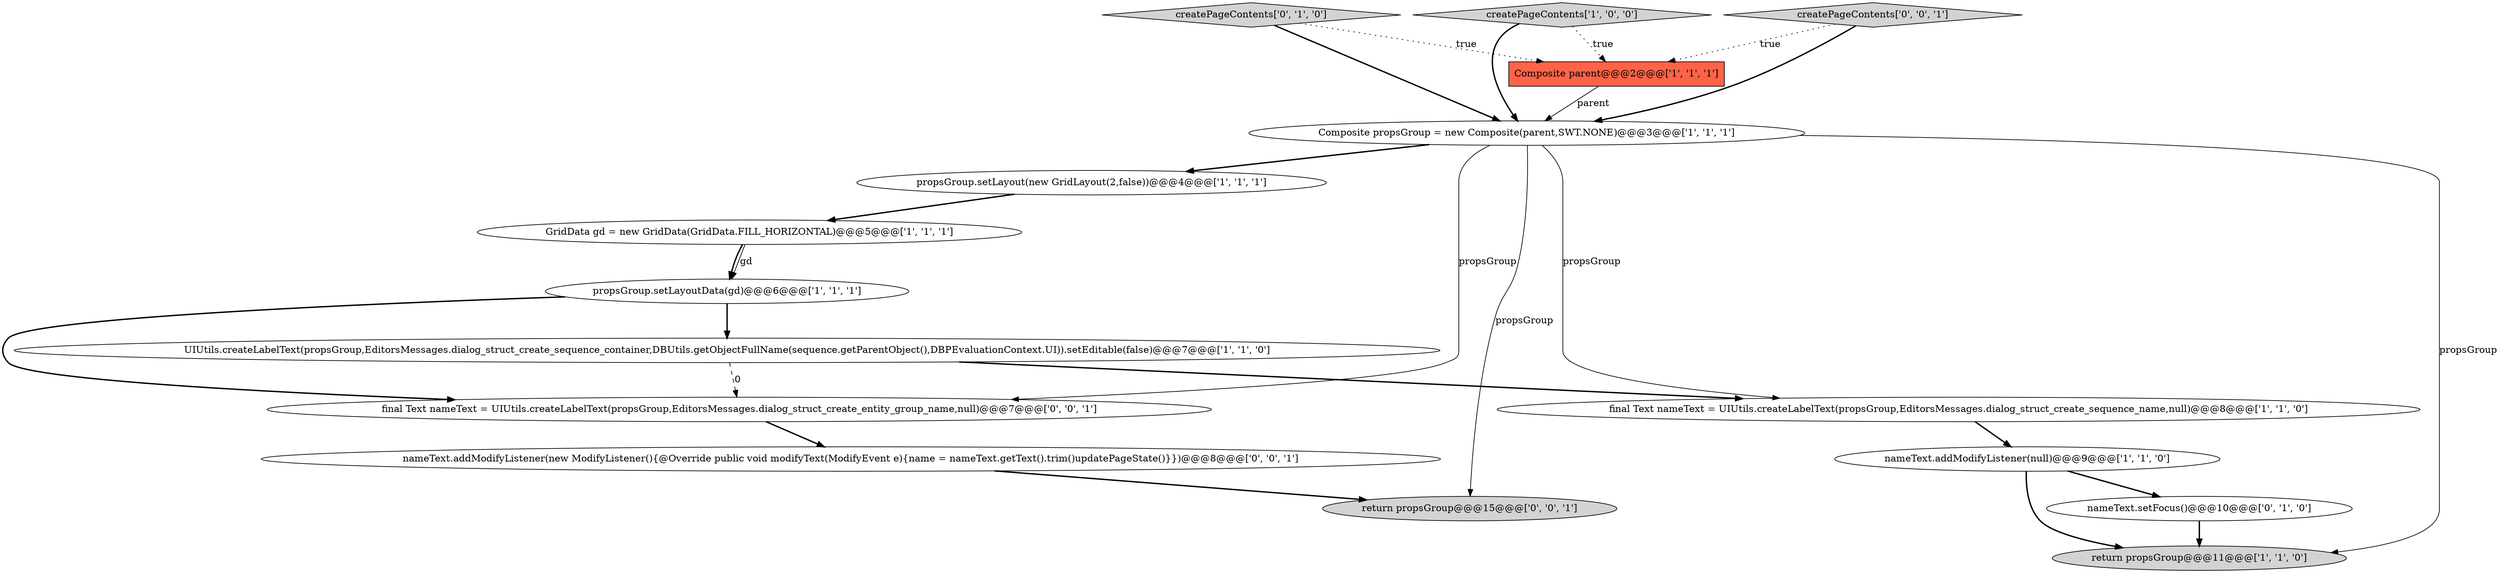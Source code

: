 digraph {
10 [style = filled, label = "createPageContents['0', '1', '0']", fillcolor = lightgray, shape = diamond image = "AAA0AAABBB2BBB"];
1 [style = filled, label = "nameText.addModifyListener(null)@@@9@@@['1', '1', '0']", fillcolor = white, shape = ellipse image = "AAA0AAABBB1BBB"];
4 [style = filled, label = "propsGroup.setLayoutData(gd)@@@6@@@['1', '1', '1']", fillcolor = white, shape = ellipse image = "AAA0AAABBB1BBB"];
12 [style = filled, label = "return propsGroup@@@15@@@['0', '0', '1']", fillcolor = lightgray, shape = ellipse image = "AAA0AAABBB3BBB"];
15 [style = filled, label = "nameText.addModifyListener(new ModifyListener(){@Override public void modifyText(ModifyEvent e){name = nameText.getText().trim()updatePageState()}})@@@8@@@['0', '0', '1']", fillcolor = white, shape = ellipse image = "AAA0AAABBB3BBB"];
3 [style = filled, label = "createPageContents['1', '0', '0']", fillcolor = lightgray, shape = diamond image = "AAA0AAABBB1BBB"];
7 [style = filled, label = "Composite parent@@@2@@@['1', '1', '1']", fillcolor = tomato, shape = box image = "AAA0AAABBB1BBB"];
8 [style = filled, label = "final Text nameText = UIUtils.createLabelText(propsGroup,EditorsMessages.dialog_struct_create_sequence_name,null)@@@8@@@['1', '1', '0']", fillcolor = white, shape = ellipse image = "AAA0AAABBB1BBB"];
14 [style = filled, label = "final Text nameText = UIUtils.createLabelText(propsGroup,EditorsMessages.dialog_struct_create_entity_group_name,null)@@@7@@@['0', '0', '1']", fillcolor = white, shape = ellipse image = "AAA0AAABBB3BBB"];
6 [style = filled, label = "propsGroup.setLayout(new GridLayout(2,false))@@@4@@@['1', '1', '1']", fillcolor = white, shape = ellipse image = "AAA0AAABBB1BBB"];
13 [style = filled, label = "createPageContents['0', '0', '1']", fillcolor = lightgray, shape = diamond image = "AAA0AAABBB3BBB"];
11 [style = filled, label = "nameText.setFocus()@@@10@@@['0', '1', '0']", fillcolor = white, shape = ellipse image = "AAA1AAABBB2BBB"];
5 [style = filled, label = "return propsGroup@@@11@@@['1', '1', '0']", fillcolor = lightgray, shape = ellipse image = "AAA0AAABBB1BBB"];
2 [style = filled, label = "UIUtils.createLabelText(propsGroup,EditorsMessages.dialog_struct_create_sequence_container,DBUtils.getObjectFullName(sequence.getParentObject(),DBPEvaluationContext.UI)).setEditable(false)@@@7@@@['1', '1', '0']", fillcolor = white, shape = ellipse image = "AAA0AAABBB1BBB"];
0 [style = filled, label = "Composite propsGroup = new Composite(parent,SWT.NONE)@@@3@@@['1', '1', '1']", fillcolor = white, shape = ellipse image = "AAA0AAABBB1BBB"];
9 [style = filled, label = "GridData gd = new GridData(GridData.FILL_HORIZONTAL)@@@5@@@['1', '1', '1']", fillcolor = white, shape = ellipse image = "AAA0AAABBB1BBB"];
0->6 [style = bold, label=""];
9->4 [style = bold, label=""];
13->0 [style = bold, label=""];
15->12 [style = bold, label=""];
10->7 [style = dotted, label="true"];
9->4 [style = solid, label="gd"];
2->8 [style = bold, label=""];
4->2 [style = bold, label=""];
1->11 [style = bold, label=""];
6->9 [style = bold, label=""];
8->1 [style = bold, label=""];
0->5 [style = solid, label="propsGroup"];
2->14 [style = dashed, label="0"];
3->0 [style = bold, label=""];
0->8 [style = solid, label="propsGroup"];
4->14 [style = bold, label=""];
0->12 [style = solid, label="propsGroup"];
7->0 [style = solid, label="parent"];
3->7 [style = dotted, label="true"];
14->15 [style = bold, label=""];
13->7 [style = dotted, label="true"];
0->14 [style = solid, label="propsGroup"];
10->0 [style = bold, label=""];
11->5 [style = bold, label=""];
1->5 [style = bold, label=""];
}
